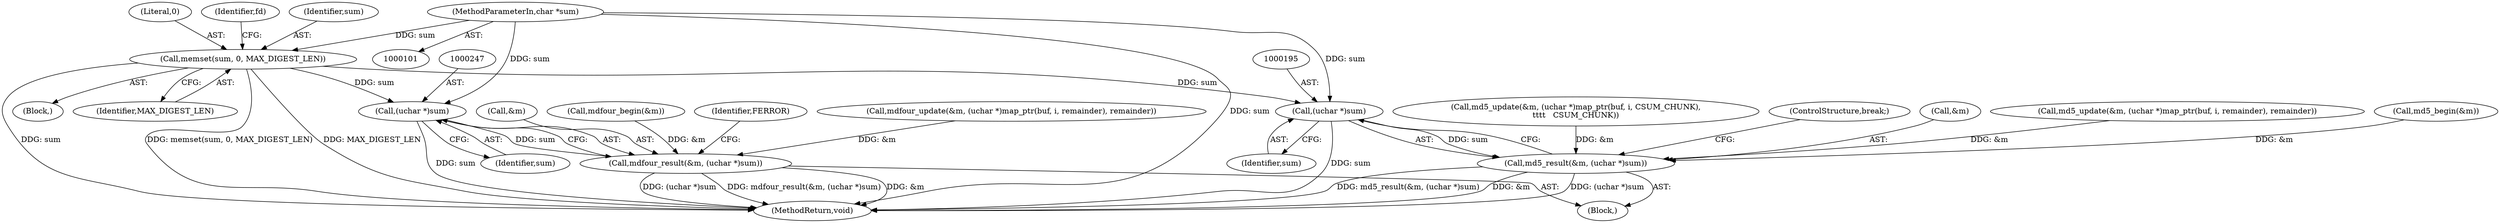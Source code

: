 digraph "0_samba_7b8a4ecd6ff9cdf4e5d3850ebf822f1e989255b3_0@API" {
"1000117" [label="(Call,memset(sum, 0, MAX_DIGEST_LEN))"];
"1000104" [label="(MethodParameterIn,char *sum)"];
"1000194" [label="(Call,(uchar *)sum)"];
"1000191" [label="(Call,md5_result(&m, (uchar *)sum))"];
"1000246" [label="(Call,(uchar *)sum)"];
"1000243" [label="(Call,mdfour_result(&m, (uchar *)sum))"];
"1000160" [label="(Call,md5_update(&m, (uchar *)map_ptr(buf, i, CSUM_CHUNK),\n\t\t\t\t   CSUM_CHUNK))"];
"1000119" [label="(Literal,0)"];
"1000246" [label="(Call,(uchar *)sum)"];
"1000104" [label="(MethodParameterIn,char *sum)"];
"1000197" [label="(ControlStructure,break;)"];
"1000202" [label="(Call,mdfour_begin(&m))"];
"1000191" [label="(Call,md5_result(&m, (uchar *)sum))"];
"1000243" [label="(Call,mdfour_result(&m, (uchar *)sum))"];
"1000142" [label="(Block,)"];
"1000250" [label="(Identifier,FERROR)"];
"1000122" [label="(Identifier,fd)"];
"1000194" [label="(Call,(uchar *)sum)"];
"1000192" [label="(Call,&m)"];
"1000181" [label="(Call,md5_update(&m, (uchar *)map_ptr(buf, i, remainder), remainder))"];
"1000196" [label="(Identifier,sum)"];
"1000233" [label="(Call,mdfour_update(&m, (uchar *)map_ptr(buf, i, remainder), remainder))"];
"1000259" [label="(MethodReturn,void)"];
"1000105" [label="(Block,)"];
"1000120" [label="(Identifier,MAX_DIGEST_LEN)"];
"1000244" [label="(Call,&m)"];
"1000118" [label="(Identifier,sum)"];
"1000144" [label="(Call,md5_begin(&m))"];
"1000117" [label="(Call,memset(sum, 0, MAX_DIGEST_LEN))"];
"1000248" [label="(Identifier,sum)"];
"1000117" -> "1000105"  [label="AST: "];
"1000117" -> "1000120"  [label="CFG: "];
"1000118" -> "1000117"  [label="AST: "];
"1000119" -> "1000117"  [label="AST: "];
"1000120" -> "1000117"  [label="AST: "];
"1000122" -> "1000117"  [label="CFG: "];
"1000117" -> "1000259"  [label="DDG: sum"];
"1000117" -> "1000259"  [label="DDG: memset(sum, 0, MAX_DIGEST_LEN)"];
"1000117" -> "1000259"  [label="DDG: MAX_DIGEST_LEN"];
"1000104" -> "1000117"  [label="DDG: sum"];
"1000117" -> "1000194"  [label="DDG: sum"];
"1000117" -> "1000246"  [label="DDG: sum"];
"1000104" -> "1000101"  [label="AST: "];
"1000104" -> "1000259"  [label="DDG: sum"];
"1000104" -> "1000194"  [label="DDG: sum"];
"1000104" -> "1000246"  [label="DDG: sum"];
"1000194" -> "1000191"  [label="AST: "];
"1000194" -> "1000196"  [label="CFG: "];
"1000195" -> "1000194"  [label="AST: "];
"1000196" -> "1000194"  [label="AST: "];
"1000191" -> "1000194"  [label="CFG: "];
"1000194" -> "1000259"  [label="DDG: sum"];
"1000194" -> "1000191"  [label="DDG: sum"];
"1000191" -> "1000142"  [label="AST: "];
"1000192" -> "1000191"  [label="AST: "];
"1000197" -> "1000191"  [label="CFG: "];
"1000191" -> "1000259"  [label="DDG: (uchar *)sum"];
"1000191" -> "1000259"  [label="DDG: md5_result(&m, (uchar *)sum)"];
"1000191" -> "1000259"  [label="DDG: &m"];
"1000181" -> "1000191"  [label="DDG: &m"];
"1000144" -> "1000191"  [label="DDG: &m"];
"1000160" -> "1000191"  [label="DDG: &m"];
"1000246" -> "1000243"  [label="AST: "];
"1000246" -> "1000248"  [label="CFG: "];
"1000247" -> "1000246"  [label="AST: "];
"1000248" -> "1000246"  [label="AST: "];
"1000243" -> "1000246"  [label="CFG: "];
"1000246" -> "1000259"  [label="DDG: sum"];
"1000246" -> "1000243"  [label="DDG: sum"];
"1000243" -> "1000142"  [label="AST: "];
"1000244" -> "1000243"  [label="AST: "];
"1000250" -> "1000243"  [label="CFG: "];
"1000243" -> "1000259"  [label="DDG: &m"];
"1000243" -> "1000259"  [label="DDG: (uchar *)sum"];
"1000243" -> "1000259"  [label="DDG: mdfour_result(&m, (uchar *)sum)"];
"1000202" -> "1000243"  [label="DDG: &m"];
"1000233" -> "1000243"  [label="DDG: &m"];
}
